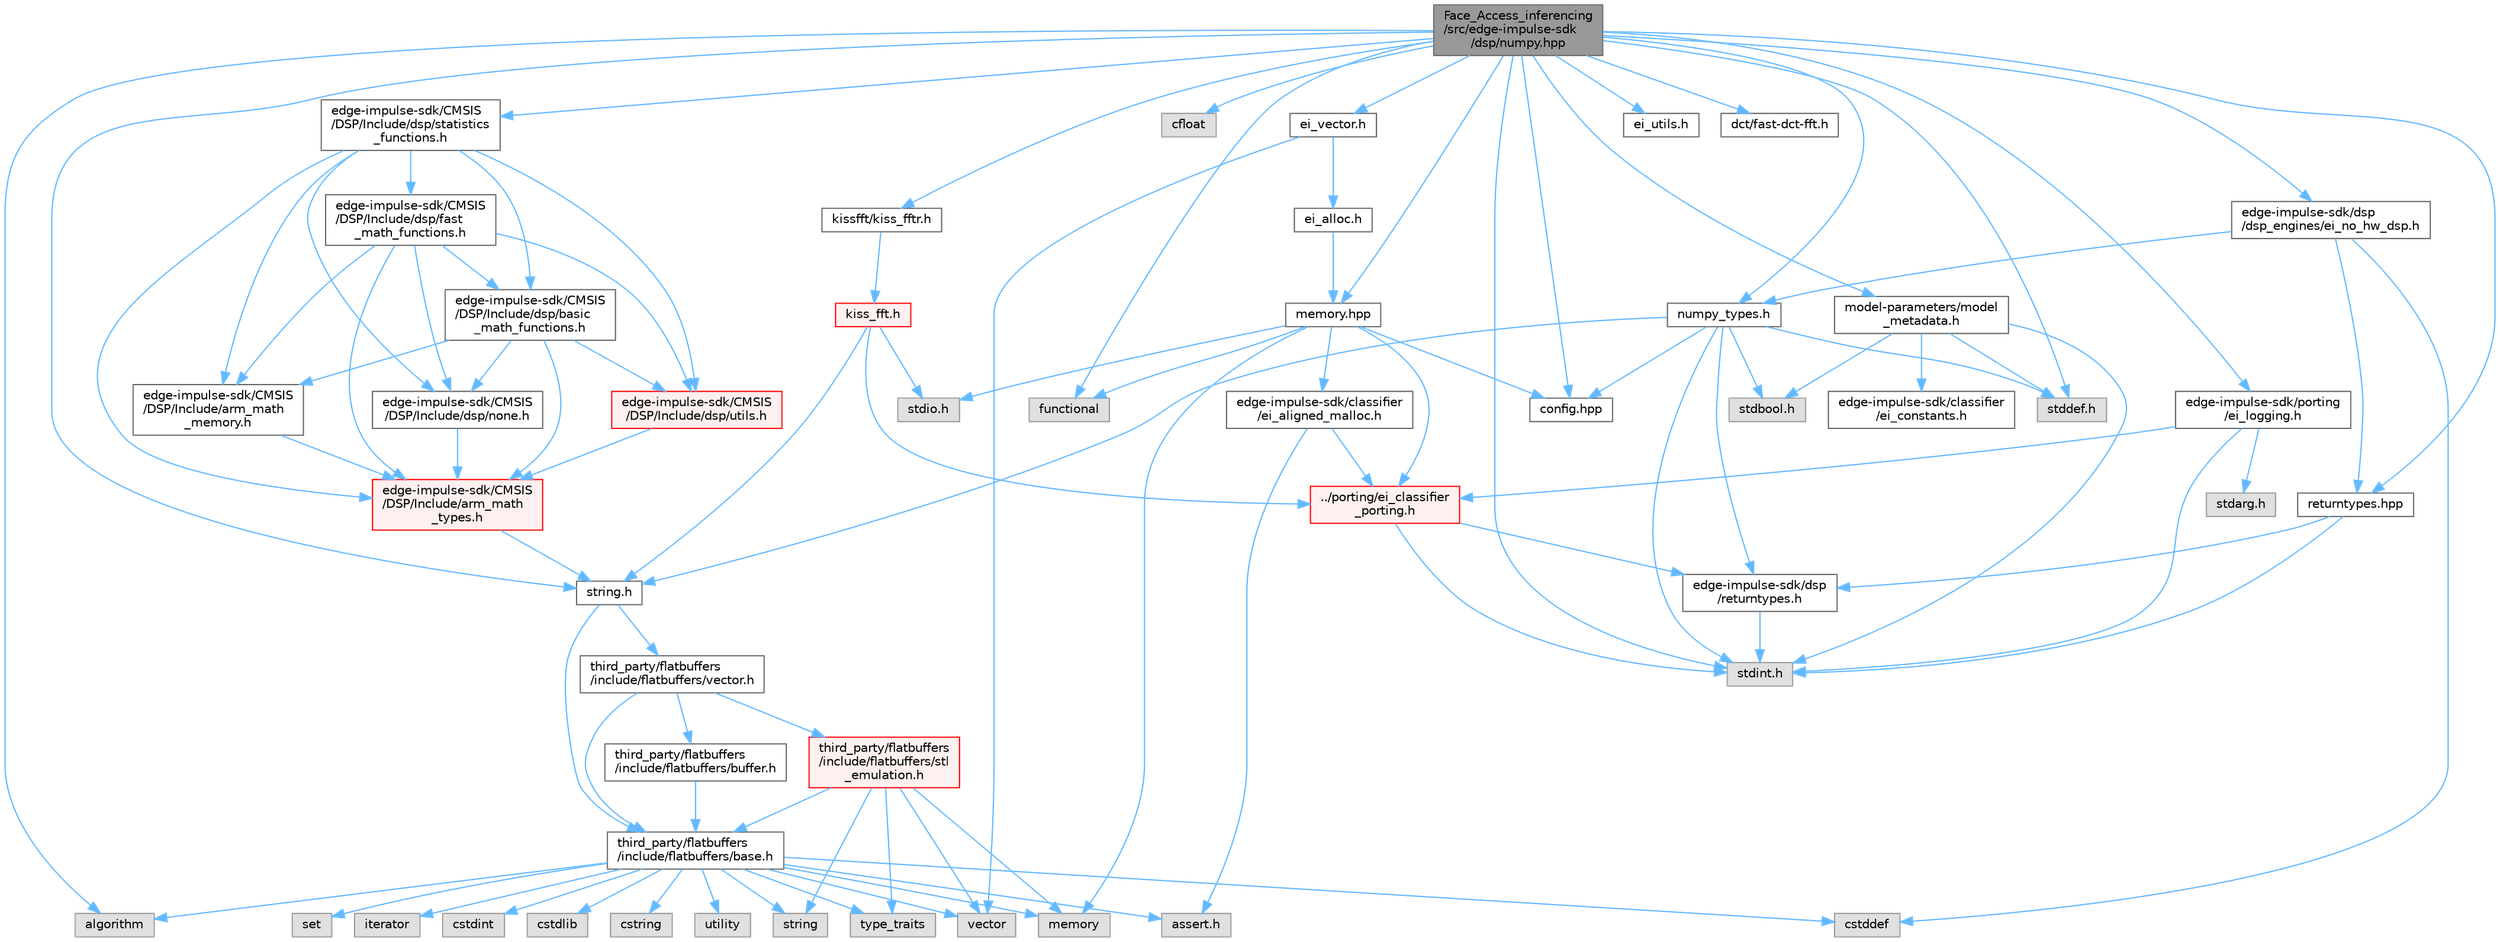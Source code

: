 digraph "Face_Access_inferencing/src/edge-impulse-sdk/dsp/numpy.hpp"
{
 // LATEX_PDF_SIZE
  bgcolor="transparent";
  edge [fontname=Helvetica,fontsize=10,labelfontname=Helvetica,labelfontsize=10];
  node [fontname=Helvetica,fontsize=10,shape=box,height=0.2,width=0.4];
  Node1 [id="Node000001",label="Face_Access_inferencing\l/src/edge-impulse-sdk\l/dsp/numpy.hpp",height=0.2,width=0.4,color="gray40", fillcolor="grey60", style="filled", fontcolor="black",tooltip=" "];
  Node1 -> Node2 [id="edge98_Node000001_Node000002",color="steelblue1",style="solid",tooltip=" "];
  Node2 [id="Node000002",label="stdint.h",height=0.2,width=0.4,color="grey60", fillcolor="#E0E0E0", style="filled",tooltip=" "];
  Node1 -> Node3 [id="edge99_Node000001_Node000003",color="steelblue1",style="solid",tooltip=" "];
  Node3 [id="Node000003",label="string.h",height=0.2,width=0.4,color="grey40", fillcolor="white", style="filled",URL="$string_8h.html",tooltip=" "];
  Node3 -> Node4 [id="edge100_Node000003_Node000004",color="steelblue1",style="solid",tooltip=" "];
  Node4 [id="Node000004",label="third_party/flatbuffers\l/include/flatbuffers/base.h",height=0.2,width=0.4,color="grey40", fillcolor="white", style="filled",URL="$base_8h.html",tooltip=" "];
  Node4 -> Node5 [id="edge101_Node000004_Node000005",color="steelblue1",style="solid",tooltip=" "];
  Node5 [id="Node000005",label="assert.h",height=0.2,width=0.4,color="grey60", fillcolor="#E0E0E0", style="filled",tooltip=" "];
  Node4 -> Node6 [id="edge102_Node000004_Node000006",color="steelblue1",style="solid",tooltip=" "];
  Node6 [id="Node000006",label="cstdint",height=0.2,width=0.4,color="grey60", fillcolor="#E0E0E0", style="filled",tooltip=" "];
  Node4 -> Node7 [id="edge103_Node000004_Node000007",color="steelblue1",style="solid",tooltip=" "];
  Node7 [id="Node000007",label="cstddef",height=0.2,width=0.4,color="grey60", fillcolor="#E0E0E0", style="filled",tooltip=" "];
  Node4 -> Node8 [id="edge104_Node000004_Node000008",color="steelblue1",style="solid",tooltip=" "];
  Node8 [id="Node000008",label="cstdlib",height=0.2,width=0.4,color="grey60", fillcolor="#E0E0E0", style="filled",tooltip=" "];
  Node4 -> Node9 [id="edge105_Node000004_Node000009",color="steelblue1",style="solid",tooltip=" "];
  Node9 [id="Node000009",label="cstring",height=0.2,width=0.4,color="grey60", fillcolor="#E0E0E0", style="filled",tooltip=" "];
  Node4 -> Node10 [id="edge106_Node000004_Node000010",color="steelblue1",style="solid",tooltip=" "];
  Node10 [id="Node000010",label="utility",height=0.2,width=0.4,color="grey60", fillcolor="#E0E0E0", style="filled",tooltip=" "];
  Node4 -> Node11 [id="edge107_Node000004_Node000011",color="steelblue1",style="solid",tooltip=" "];
  Node11 [id="Node000011",label="string",height=0.2,width=0.4,color="grey60", fillcolor="#E0E0E0", style="filled",tooltip=" "];
  Node4 -> Node12 [id="edge108_Node000004_Node000012",color="steelblue1",style="solid",tooltip=" "];
  Node12 [id="Node000012",label="type_traits",height=0.2,width=0.4,color="grey60", fillcolor="#E0E0E0", style="filled",tooltip=" "];
  Node4 -> Node13 [id="edge109_Node000004_Node000013",color="steelblue1",style="solid",tooltip=" "];
  Node13 [id="Node000013",label="vector",height=0.2,width=0.4,color="grey60", fillcolor="#E0E0E0", style="filled",tooltip=" "];
  Node4 -> Node14 [id="edge110_Node000004_Node000014",color="steelblue1",style="solid",tooltip=" "];
  Node14 [id="Node000014",label="set",height=0.2,width=0.4,color="grey60", fillcolor="#E0E0E0", style="filled",tooltip=" "];
  Node4 -> Node15 [id="edge111_Node000004_Node000015",color="steelblue1",style="solid",tooltip=" "];
  Node15 [id="Node000015",label="algorithm",height=0.2,width=0.4,color="grey60", fillcolor="#E0E0E0", style="filled",tooltip=" "];
  Node4 -> Node16 [id="edge112_Node000004_Node000016",color="steelblue1",style="solid",tooltip=" "];
  Node16 [id="Node000016",label="iterator",height=0.2,width=0.4,color="grey60", fillcolor="#E0E0E0", style="filled",tooltip=" "];
  Node4 -> Node17 [id="edge113_Node000004_Node000017",color="steelblue1",style="solid",tooltip=" "];
  Node17 [id="Node000017",label="memory",height=0.2,width=0.4,color="grey60", fillcolor="#E0E0E0", style="filled",tooltip=" "];
  Node3 -> Node18 [id="edge114_Node000003_Node000018",color="steelblue1",style="solid",tooltip=" "];
  Node18 [id="Node000018",label="third_party/flatbuffers\l/include/flatbuffers/vector.h",height=0.2,width=0.4,color="grey40", fillcolor="white", style="filled",URL="$vector_8h.html",tooltip=" "];
  Node18 -> Node4 [id="edge115_Node000018_Node000004",color="steelblue1",style="solid",tooltip=" "];
  Node18 -> Node19 [id="edge116_Node000018_Node000019",color="steelblue1",style="solid",tooltip=" "];
  Node19 [id="Node000019",label="third_party/flatbuffers\l/include/flatbuffers/buffer.h",height=0.2,width=0.4,color="grey40", fillcolor="white", style="filled",URL="$buffer_8h.html",tooltip=" "];
  Node19 -> Node4 [id="edge117_Node000019_Node000004",color="steelblue1",style="solid",tooltip=" "];
  Node18 -> Node20 [id="edge118_Node000018_Node000020",color="steelblue1",style="solid",tooltip=" "];
  Node20 [id="Node000020",label="third_party/flatbuffers\l/include/flatbuffers/stl\l_emulation.h",height=0.2,width=0.4,color="red", fillcolor="#FFF0F0", style="filled",URL="$stl__emulation_8h.html",tooltip=" "];
  Node20 -> Node4 [id="edge119_Node000020_Node000004",color="steelblue1",style="solid",tooltip=" "];
  Node20 -> Node11 [id="edge120_Node000020_Node000011",color="steelblue1",style="solid",tooltip=" "];
  Node20 -> Node12 [id="edge121_Node000020_Node000012",color="steelblue1",style="solid",tooltip=" "];
  Node20 -> Node13 [id="edge122_Node000020_Node000013",color="steelblue1",style="solid",tooltip=" "];
  Node20 -> Node17 [id="edge123_Node000020_Node000017",color="steelblue1",style="solid",tooltip=" "];
  Node1 -> Node22 [id="edge124_Node000001_Node000022",color="steelblue1",style="solid",tooltip=" "];
  Node22 [id="Node000022",label="stddef.h",height=0.2,width=0.4,color="grey60", fillcolor="#E0E0E0", style="filled",tooltip=" "];
  Node1 -> Node23 [id="edge125_Node000001_Node000023",color="steelblue1",style="solid",tooltip=" "];
  Node23 [id="Node000023",label="cfloat",height=0.2,width=0.4,color="grey60", fillcolor="#E0E0E0", style="filled",tooltip=" "];
  Node1 -> Node24 [id="edge126_Node000001_Node000024",color="steelblue1",style="solid",tooltip=" "];
  Node24 [id="Node000024",label="ei_vector.h",height=0.2,width=0.4,color="grey40", fillcolor="white", style="filled",URL="$ei__vector_8h.html",tooltip=" "];
  Node24 -> Node25 [id="edge127_Node000024_Node000025",color="steelblue1",style="solid",tooltip=" "];
  Node25 [id="Node000025",label="ei_alloc.h",height=0.2,width=0.4,color="grey40", fillcolor="white", style="filled",URL="$ei__alloc_8h.html",tooltip=" "];
  Node25 -> Node26 [id="edge128_Node000025_Node000026",color="steelblue1",style="solid",tooltip=" "];
  Node26 [id="Node000026",label="memory.hpp",height=0.2,width=0.4,color="grey40", fillcolor="white", style="filled",URL="$memory_8hpp.html",tooltip=" "];
  Node26 -> Node27 [id="edge129_Node000026_Node000027",color="steelblue1",style="solid",tooltip=" "];
  Node27 [id="Node000027",label="functional",height=0.2,width=0.4,color="grey60", fillcolor="#E0E0E0", style="filled",tooltip=" "];
  Node26 -> Node28 [id="edge130_Node000026_Node000028",color="steelblue1",style="solid",tooltip=" "];
  Node28 [id="Node000028",label="stdio.h",height=0.2,width=0.4,color="grey60", fillcolor="#E0E0E0", style="filled",tooltip=" "];
  Node26 -> Node17 [id="edge131_Node000026_Node000017",color="steelblue1",style="solid",tooltip=" "];
  Node26 -> Node29 [id="edge132_Node000026_Node000029",color="steelblue1",style="solid",tooltip=" "];
  Node29 [id="Node000029",label="../porting/ei_classifier\l_porting.h",height=0.2,width=0.4,color="red", fillcolor="#FFF0F0", style="filled",URL="$ei__classifier__porting_8h.html",tooltip=" "];
  Node29 -> Node2 [id="edge133_Node000029_Node000002",color="steelblue1",style="solid",tooltip=" "];
  Node29 -> Node31 [id="edge134_Node000029_Node000031",color="steelblue1",style="solid",tooltip=" "];
  Node31 [id="Node000031",label="edge-impulse-sdk/dsp\l/returntypes.h",height=0.2,width=0.4,color="grey40", fillcolor="white", style="filled",URL="$returntypes_8h.html",tooltip=" "];
  Node31 -> Node2 [id="edge135_Node000031_Node000002",color="steelblue1",style="solid",tooltip=" "];
  Node26 -> Node32 [id="edge136_Node000026_Node000032",color="steelblue1",style="solid",tooltip=" "];
  Node32 [id="Node000032",label="edge-impulse-sdk/classifier\l/ei_aligned_malloc.h",height=0.2,width=0.4,color="grey40", fillcolor="white", style="filled",URL="$ei__aligned__malloc_8h.html",tooltip=" "];
  Node32 -> Node5 [id="edge137_Node000032_Node000005",color="steelblue1",style="solid",tooltip=" "];
  Node32 -> Node29 [id="edge138_Node000032_Node000029",color="steelblue1",style="solid",tooltip=" "];
  Node26 -> Node33 [id="edge139_Node000026_Node000033",color="steelblue1",style="solid",tooltip=" "];
  Node33 [id="Node000033",label="config.hpp",height=0.2,width=0.4,color="grey40", fillcolor="white", style="filled",URL="$config_8hpp.html",tooltip=" "];
  Node24 -> Node13 [id="edge140_Node000024_Node000013",color="steelblue1",style="solid",tooltip=" "];
  Node1 -> Node15 [id="edge141_Node000001_Node000015",color="steelblue1",style="solid",tooltip=" "];
  Node1 -> Node34 [id="edge142_Node000001_Node000034",color="steelblue1",style="solid",tooltip=" "];
  Node34 [id="Node000034",label="numpy_types.h",height=0.2,width=0.4,color="grey40", fillcolor="white", style="filled",URL="$numpy__types_8h.html",tooltip=" "];
  Node34 -> Node2 [id="edge143_Node000034_Node000002",color="steelblue1",style="solid",tooltip=" "];
  Node34 -> Node35 [id="edge144_Node000034_Node000035",color="steelblue1",style="solid",tooltip=" "];
  Node35 [id="Node000035",label="stdbool.h",height=0.2,width=0.4,color="grey60", fillcolor="#E0E0E0", style="filled",tooltip=" "];
  Node34 -> Node3 [id="edge145_Node000034_Node000003",color="steelblue1",style="solid",tooltip=" "];
  Node34 -> Node22 [id="edge146_Node000034_Node000022",color="steelblue1",style="solid",tooltip=" "];
  Node34 -> Node33 [id="edge147_Node000034_Node000033",color="steelblue1",style="solid",tooltip=" "];
  Node34 -> Node31 [id="edge148_Node000034_Node000031",color="steelblue1",style="solid",tooltip=" "];
  Node1 -> Node33 [id="edge149_Node000001_Node000033",color="steelblue1",style="solid",tooltip=" "];
  Node1 -> Node36 [id="edge150_Node000001_Node000036",color="steelblue1",style="solid",tooltip=" "];
  Node36 [id="Node000036",label="returntypes.hpp",height=0.2,width=0.4,color="grey40", fillcolor="white", style="filled",URL="$returntypes_8hpp.html",tooltip=" "];
  Node36 -> Node2 [id="edge151_Node000036_Node000002",color="steelblue1",style="solid",tooltip=" "];
  Node36 -> Node31 [id="edge152_Node000036_Node000031",color="steelblue1",style="solid",tooltip=" "];
  Node1 -> Node26 [id="edge153_Node000001_Node000026",color="steelblue1",style="solid",tooltip=" "];
  Node1 -> Node37 [id="edge154_Node000001_Node000037",color="steelblue1",style="solid",tooltip=" "];
  Node37 [id="Node000037",label="ei_utils.h",height=0.2,width=0.4,color="grey40", fillcolor="white", style="filled",URL="$ei__utils_8h.html",tooltip=" "];
  Node1 -> Node38 [id="edge155_Node000001_Node000038",color="steelblue1",style="solid",tooltip=" "];
  Node38 [id="Node000038",label="dct/fast-dct-fft.h",height=0.2,width=0.4,color="grey40", fillcolor="white", style="filled",URL="$fast-dct-fft_8h.html",tooltip=" "];
  Node1 -> Node39 [id="edge156_Node000001_Node000039",color="steelblue1",style="solid",tooltip=" "];
  Node39 [id="Node000039",label="kissfft/kiss_fftr.h",height=0.2,width=0.4,color="grey40", fillcolor="white", style="filled",URL="$_face___access__inferencing_2src_2edge-impulse-sdk_2dsp_2kissfft_2kiss__fftr_8h.html",tooltip=" "];
  Node39 -> Node40 [id="edge157_Node000039_Node000040",color="steelblue1",style="solid",tooltip=" "];
  Node40 [id="Node000040",label="kiss_fft.h",height=0.2,width=0.4,color="red", fillcolor="#FFF0F0", style="filled",URL="$_face___access__inferencing_2src_2edge-impulse-sdk_2dsp_2kissfft_2kiss__fft_8h.html",tooltip=" "];
  Node40 -> Node28 [id="edge158_Node000040_Node000028",color="steelblue1",style="solid",tooltip=" "];
  Node40 -> Node3 [id="edge159_Node000040_Node000003",color="steelblue1",style="solid",tooltip=" "];
  Node40 -> Node29 [id="edge160_Node000040_Node000029",color="steelblue1",style="solid",tooltip=" "];
  Node1 -> Node42 [id="edge161_Node000001_Node000042",color="steelblue1",style="solid",tooltip=" "];
  Node42 [id="Node000042",label="edge-impulse-sdk/porting\l/ei_logging.h",height=0.2,width=0.4,color="grey40", fillcolor="white", style="filled",URL="$ei__logging_8h.html",tooltip=" "];
  Node42 -> Node2 [id="edge162_Node000042_Node000002",color="steelblue1",style="solid",tooltip=" "];
  Node42 -> Node43 [id="edge163_Node000042_Node000043",color="steelblue1",style="solid",tooltip=" "];
  Node43 [id="Node000043",label="stdarg.h",height=0.2,width=0.4,color="grey60", fillcolor="#E0E0E0", style="filled",tooltip=" "];
  Node42 -> Node29 [id="edge164_Node000042_Node000029",color="steelblue1",style="solid",tooltip=" "];
  Node1 -> Node44 [id="edge165_Node000001_Node000044",color="steelblue1",style="solid",tooltip=" "];
  Node44 [id="Node000044",label="model-parameters/model\l_metadata.h",height=0.2,width=0.4,color="grey40", fillcolor="white", style="filled",URL="$model__metadata_8h.html",tooltip=" "];
  Node44 -> Node2 [id="edge166_Node000044_Node000002",color="steelblue1",style="solid",tooltip=" "];
  Node44 -> Node35 [id="edge167_Node000044_Node000035",color="steelblue1",style="solid",tooltip=" "];
  Node44 -> Node22 [id="edge168_Node000044_Node000022",color="steelblue1",style="solid",tooltip=" "];
  Node44 -> Node45 [id="edge169_Node000044_Node000045",color="steelblue1",style="solid",tooltip=" "];
  Node45 [id="Node000045",label="edge-impulse-sdk/classifier\l/ei_constants.h",height=0.2,width=0.4,color="grey40", fillcolor="white", style="filled",URL="$ei__constants_8h.html",tooltip=" "];
  Node1 -> Node46 [id="edge170_Node000001_Node000046",color="steelblue1",style="solid",tooltip=" "];
  Node46 [id="Node000046",label="edge-impulse-sdk/dsp\l/dsp_engines/ei_no_hw_dsp.h",height=0.2,width=0.4,color="grey40", fillcolor="white", style="filled",URL="$ei__no__hw__dsp_8h.html",tooltip=" "];
  Node46 -> Node7 [id="edge171_Node000046_Node000007",color="steelblue1",style="solid",tooltip=" "];
  Node46 -> Node36 [id="edge172_Node000046_Node000036",color="steelblue1",style="solid",tooltip=" "];
  Node46 -> Node34 [id="edge173_Node000046_Node000034",color="steelblue1",style="solid",tooltip=" "];
  Node1 -> Node47 [id="edge174_Node000001_Node000047",color="steelblue1",style="solid",tooltip=" "];
  Node47 [id="Node000047",label="edge-impulse-sdk/CMSIS\l/DSP/Include/dsp/statistics\l_functions.h",height=0.2,width=0.4,color="grey40", fillcolor="white", style="filled",URL="$statistics__functions_8h.html",tooltip=" "];
  Node47 -> Node48 [id="edge175_Node000047_Node000048",color="steelblue1",style="solid",tooltip=" "];
  Node48 [id="Node000048",label="edge-impulse-sdk/CMSIS\l/DSP/Include/arm_math\l_types.h",height=0.2,width=0.4,color="red", fillcolor="#FFF0F0", style="filled",URL="$arm__math__types_8h.html",tooltip=" "];
  Node48 -> Node3 [id="edge176_Node000048_Node000003",color="steelblue1",style="solid",tooltip=" "];
  Node47 -> Node52 [id="edge177_Node000047_Node000052",color="steelblue1",style="solid",tooltip=" "];
  Node52 [id="Node000052",label="edge-impulse-sdk/CMSIS\l/DSP/Include/arm_math\l_memory.h",height=0.2,width=0.4,color="grey40", fillcolor="white", style="filled",URL="$arm__math__memory_8h.html",tooltip=" "];
  Node52 -> Node48 [id="edge178_Node000052_Node000048",color="steelblue1",style="solid",tooltip=" "];
  Node47 -> Node53 [id="edge179_Node000047_Node000053",color="steelblue1",style="solid",tooltip=" "];
  Node53 [id="Node000053",label="edge-impulse-sdk/CMSIS\l/DSP/Include/dsp/none.h",height=0.2,width=0.4,color="grey40", fillcolor="white", style="filled",URL="$none_8h.html",tooltip=" "];
  Node53 -> Node48 [id="edge180_Node000053_Node000048",color="steelblue1",style="solid",tooltip=" "];
  Node47 -> Node54 [id="edge181_Node000047_Node000054",color="steelblue1",style="solid",tooltip=" "];
  Node54 [id="Node000054",label="edge-impulse-sdk/CMSIS\l/DSP/Include/dsp/utils.h",height=0.2,width=0.4,color="red", fillcolor="#FFF0F0", style="filled",URL="$utils_8h.html",tooltip=" "];
  Node54 -> Node48 [id="edge182_Node000054_Node000048",color="steelblue1",style="solid",tooltip=" "];
  Node47 -> Node55 [id="edge183_Node000047_Node000055",color="steelblue1",style="solid",tooltip=" "];
  Node55 [id="Node000055",label="edge-impulse-sdk/CMSIS\l/DSP/Include/dsp/basic\l_math_functions.h",height=0.2,width=0.4,color="grey40", fillcolor="white", style="filled",URL="$basic__math__functions_8h.html",tooltip=" "];
  Node55 -> Node48 [id="edge184_Node000055_Node000048",color="steelblue1",style="solid",tooltip=" "];
  Node55 -> Node52 [id="edge185_Node000055_Node000052",color="steelblue1",style="solid",tooltip=" "];
  Node55 -> Node53 [id="edge186_Node000055_Node000053",color="steelblue1",style="solid",tooltip=" "];
  Node55 -> Node54 [id="edge187_Node000055_Node000054",color="steelblue1",style="solid",tooltip=" "];
  Node47 -> Node56 [id="edge188_Node000047_Node000056",color="steelblue1",style="solid",tooltip=" "];
  Node56 [id="Node000056",label="edge-impulse-sdk/CMSIS\l/DSP/Include/dsp/fast\l_math_functions.h",height=0.2,width=0.4,color="grey40", fillcolor="white", style="filled",URL="$fast__math__functions_8h.html",tooltip=" "];
  Node56 -> Node48 [id="edge189_Node000056_Node000048",color="steelblue1",style="solid",tooltip=" "];
  Node56 -> Node52 [id="edge190_Node000056_Node000052",color="steelblue1",style="solid",tooltip=" "];
  Node56 -> Node53 [id="edge191_Node000056_Node000053",color="steelblue1",style="solid",tooltip=" "];
  Node56 -> Node54 [id="edge192_Node000056_Node000054",color="steelblue1",style="solid",tooltip=" "];
  Node56 -> Node55 [id="edge193_Node000056_Node000055",color="steelblue1",style="solid",tooltip=" "];
  Node1 -> Node27 [id="edge194_Node000001_Node000027",color="steelblue1",style="solid",tooltip=" "];
}
